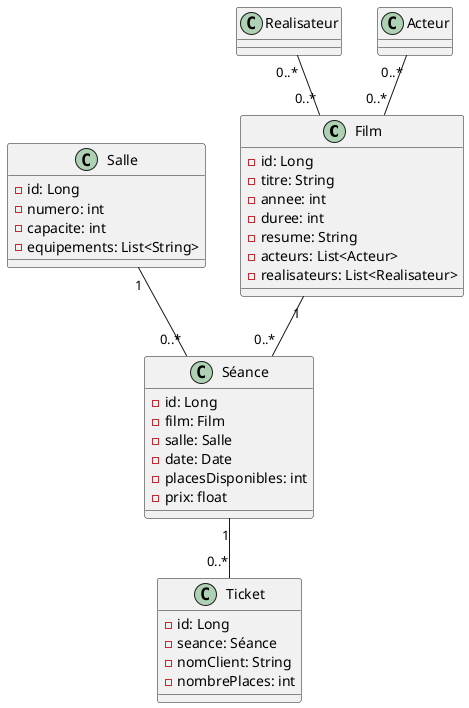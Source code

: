 @startuml

class Film {
    - id: Long
    - titre: String
    - annee: int
    - duree: int
    - resume: String
    - acteurs: List<Acteur>
    - realisateurs: List<Realisateur>
}

class Séance {
    - id: Long
    - film: Film
    - salle: Salle
    - date: Date
    - placesDisponibles: int
    - prix: float
}

class Salle {
    - id: Long
    - numero: int
    - capacite: int
    - equipements: List<String>
}

class Ticket {
    - id: Long
    - seance: Séance
    - nomClient: String
    - nombrePlaces: int
}

Film "1" -- "0..*" Séance
Salle "1" -- "0..*" Séance
Séance "1" -- "0..*" Ticket
Realisateur "0..*" -- "0..*" Film
Acteur "0..*" -- "0..*" Film

@enduml
